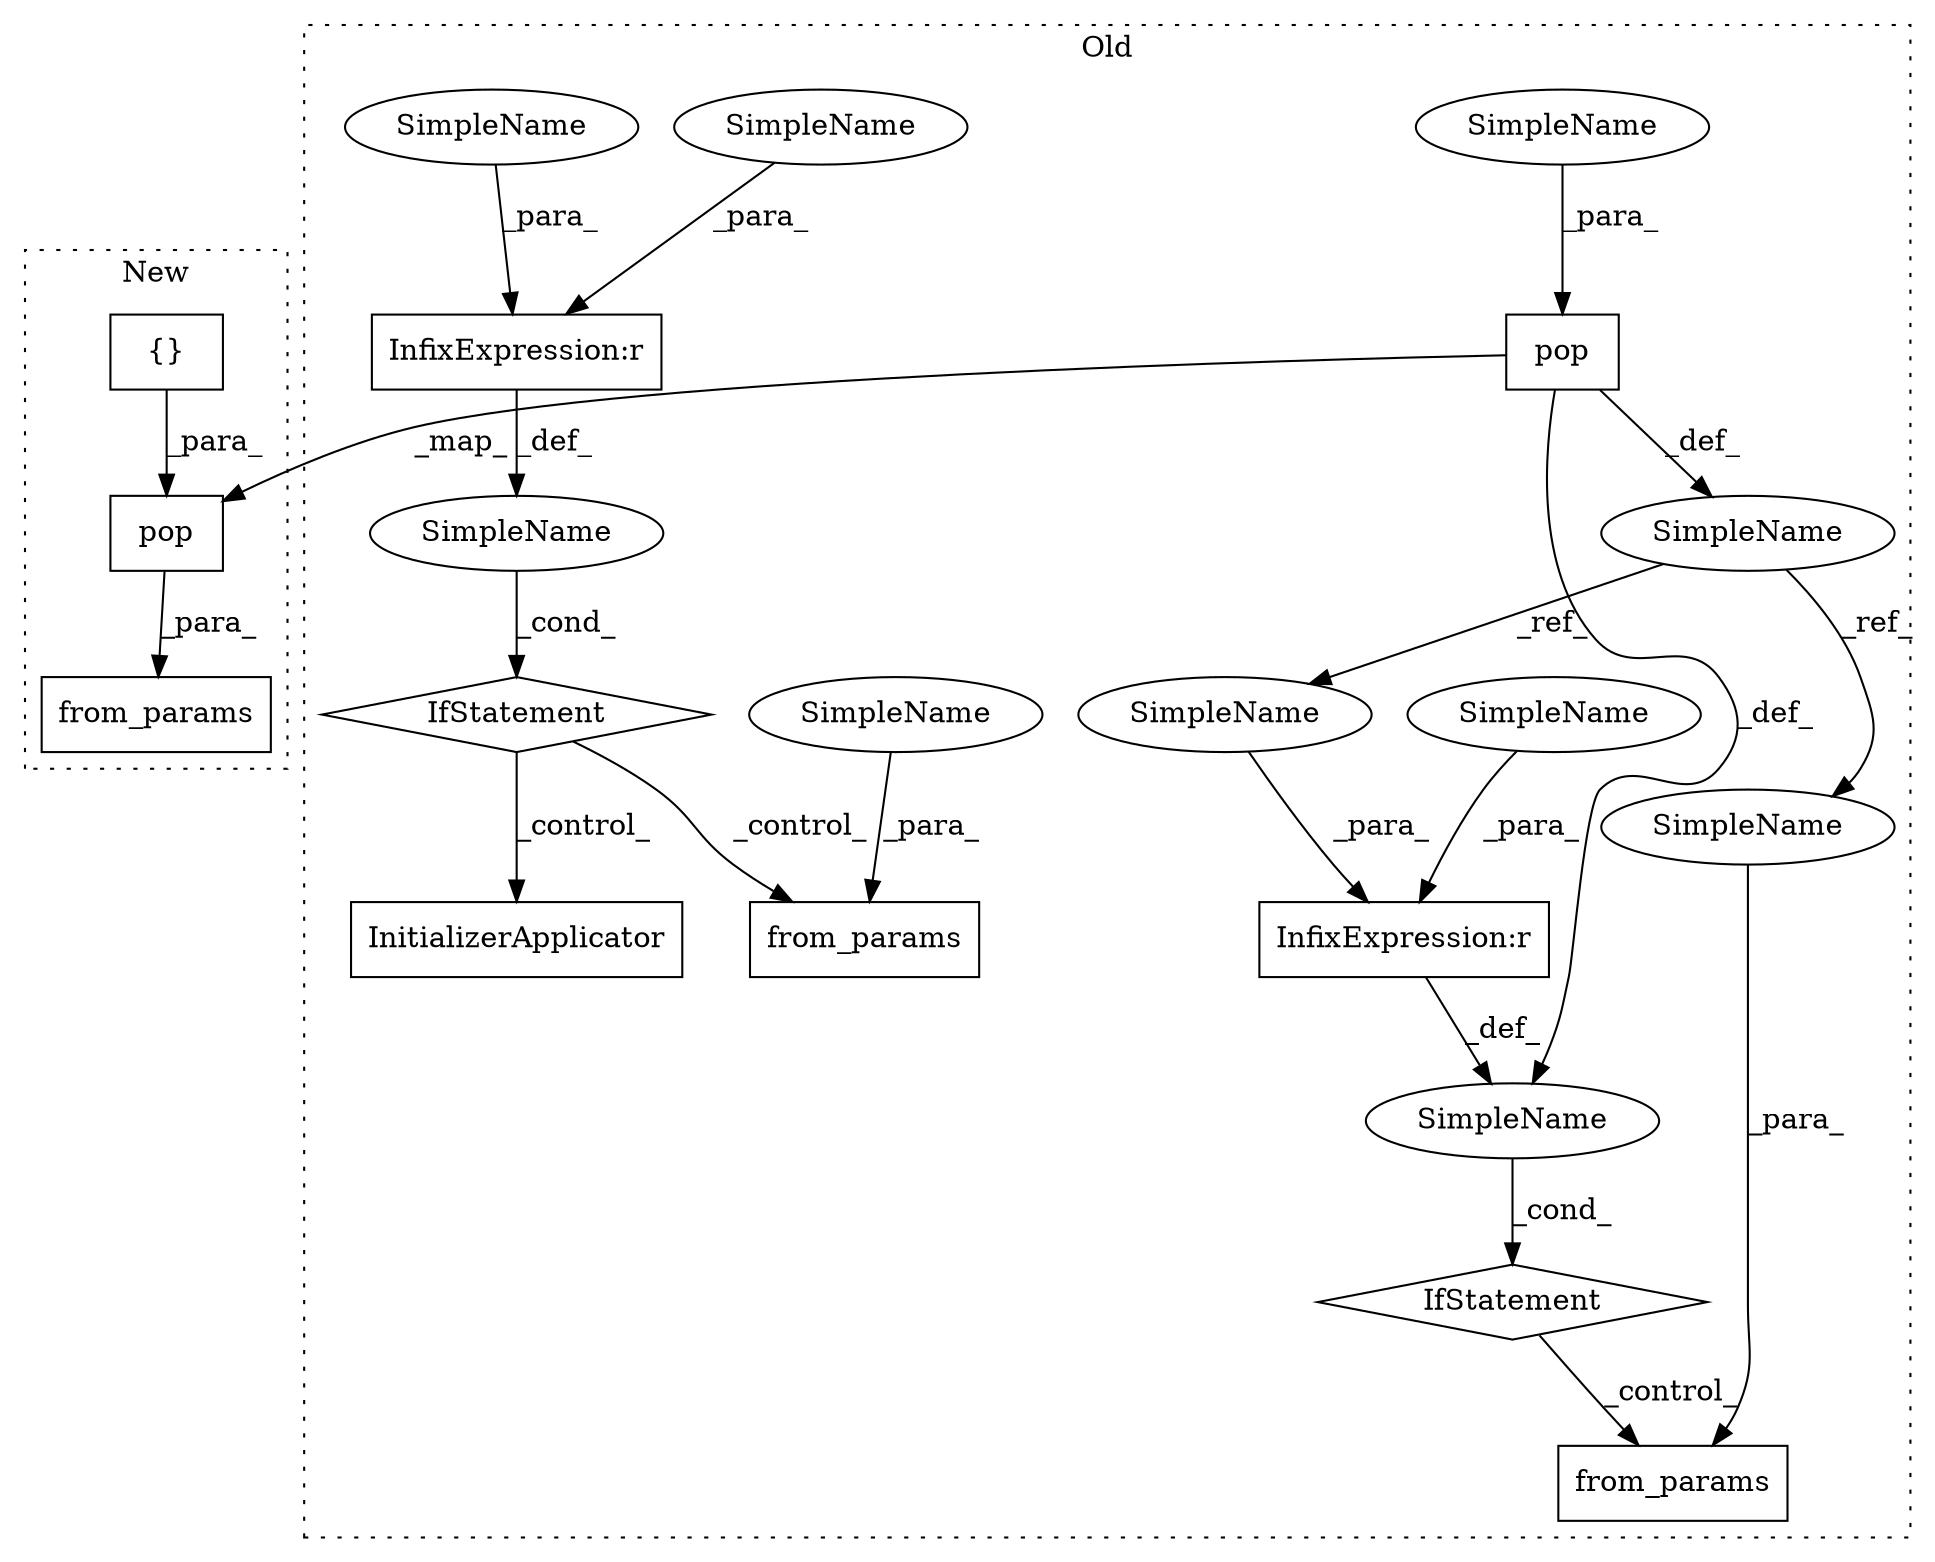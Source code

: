 digraph G {
subgraph cluster0 {
1 [label="InitializerApplicator" a="32" s="13944" l="23" shape="box"];
4 [label="InfixExpression:r" a="27" s="13883" l="4" shape="box"];
5 [label="pop" a="32" s="13829,13851" l="4,1" shape="box"];
7 [label="from_params" a="32" s="13917,13940" l="12,1" shape="box"];
8 [label="InfixExpression:r" a="27" s="13998" l="4" shape="box"];
9 [label="from_params" a="32" s="14032,14054" l="12,1" shape="box"];
10 [label="SimpleName" a="42" s="" l="" shape="ellipse"];
11 [label="IfStatement" a="25" s="14007" l="3" shape="diamond"];
12 [label="SimpleName" a="42" s="13811" l="10" shape="ellipse"];
13 [label="IfStatement" a="25" s="13892" l="3" shape="diamond"];
14 [label="SimpleName" a="42" s="" l="" shape="ellipse"];
15 [label="SimpleName" a="42" s="13847" l="4" shape="ellipse"];
16 [label="SimpleName" a="42" s="13887" l="4" shape="ellipse"];
17 [label="SimpleName" a="42" s="14002" l="4" shape="ellipse"];
18 [label="SimpleName" a="42" s="13872" l="11" shape="ellipse"];
19 [label="SimpleName" a="42" s="13929" l="11" shape="ellipse"];
20 [label="SimpleName" a="42" s="13988" l="10" shape="ellipse"];
21 [label="SimpleName" a="42" s="14044" l="10" shape="ellipse"];
label = "Old";
style="dotted";
}
subgraph cluster1 {
2 [label="{}" a="4" s="13962" l="2" shape="box"];
3 [label="from_params" a="32" s="13916,13965" l="12,1" shape="box"];
6 [label="pop" a="32" s="13935,13964" l="4,1" shape="box"];
label = "New";
style="dotted";
}
2 -> 6 [label="_para_"];
4 -> 14 [label="_def_"];
5 -> 12 [label="_def_"];
5 -> 6 [label="_map_"];
5 -> 10 [label="_def_"];
6 -> 3 [label="_para_"];
8 -> 10 [label="_def_"];
10 -> 11 [label="_cond_"];
11 -> 9 [label="_control_"];
12 -> 20 [label="_ref_"];
12 -> 21 [label="_ref_"];
13 -> 1 [label="_control_"];
13 -> 7 [label="_control_"];
14 -> 13 [label="_cond_"];
15 -> 5 [label="_para_"];
16 -> 4 [label="_para_"];
17 -> 8 [label="_para_"];
18 -> 4 [label="_para_"];
19 -> 7 [label="_para_"];
20 -> 8 [label="_para_"];
21 -> 9 [label="_para_"];
}